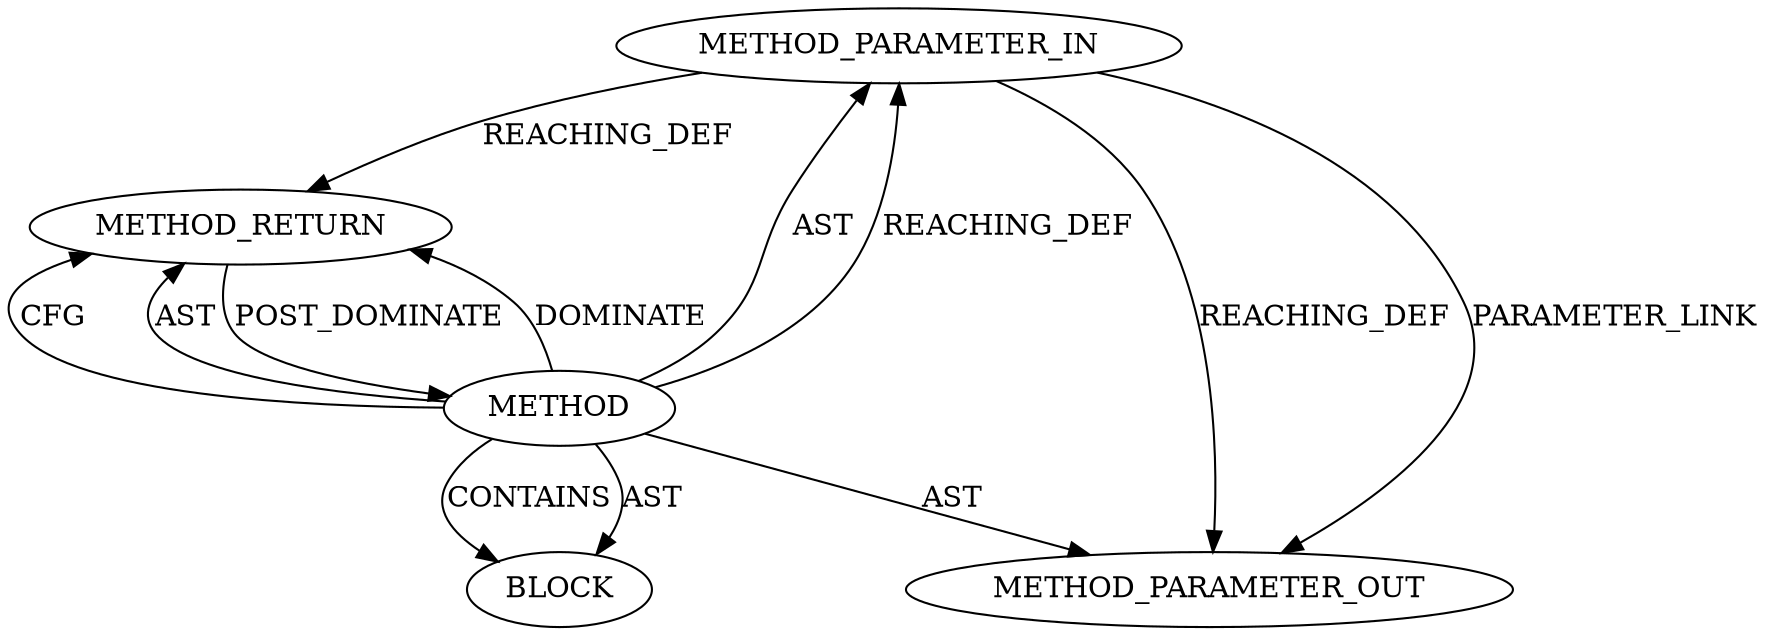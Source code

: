 digraph {
  19364 [label=METHOD_PARAMETER_IN ORDER=1 CODE="p1" IS_VARIADIC=false TYPE_FULL_NAME="ANY" EVALUATION_STRATEGY="BY_VALUE" INDEX=1 NAME="p1"]
  19363 [label=METHOD AST_PARENT_TYPE="NAMESPACE_BLOCK" AST_PARENT_FULL_NAME="<global>" ORDER=0 CODE="<empty>" FULL_NAME="be64_to_cpu" IS_EXTERNAL=true FILENAME="<empty>" SIGNATURE="" NAME="be64_to_cpu"]
  19366 [label=METHOD_RETURN ORDER=2 CODE="RET" TYPE_FULL_NAME="ANY" EVALUATION_STRATEGY="BY_VALUE"]
  21766 [label=METHOD_PARAMETER_OUT ORDER=1 CODE="p1" IS_VARIADIC=false TYPE_FULL_NAME="ANY" EVALUATION_STRATEGY="BY_VALUE" INDEX=1 NAME="p1"]
  19365 [label=BLOCK ORDER=1 ARGUMENT_INDEX=1 CODE="<empty>" TYPE_FULL_NAME="ANY"]
  19364 -> 19366 [label=REACHING_DEF VARIABLE="p1"]
  19363 -> 19364 [label=AST ]
  19363 -> 19366 [label=DOMINATE ]
  19363 -> 19365 [label=AST ]
  19363 -> 19364 [label=REACHING_DEF VARIABLE=""]
  19363 -> 19366 [label=CFG ]
  19363 -> 19365 [label=CONTAINS ]
  19364 -> 21766 [label=PARAMETER_LINK ]
  19366 -> 19363 [label=POST_DOMINATE ]
  19363 -> 19366 [label=AST ]
  19364 -> 21766 [label=REACHING_DEF VARIABLE="p1"]
  19363 -> 21766 [label=AST ]
}
